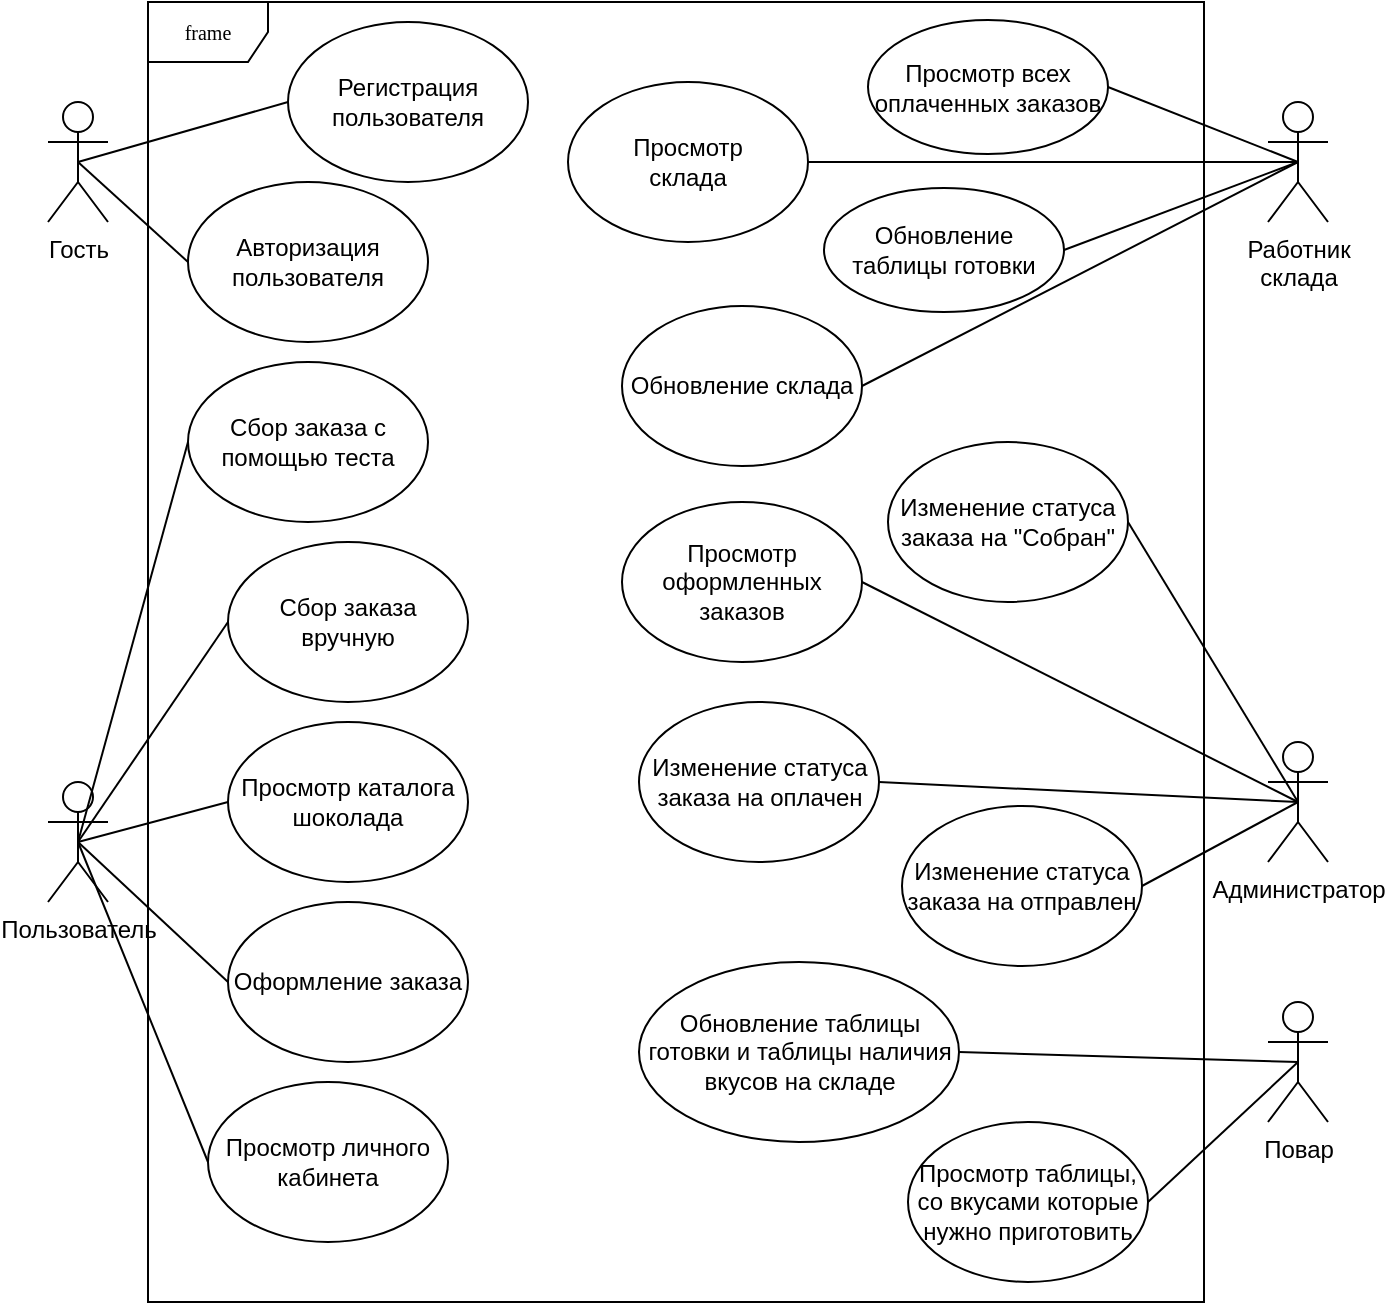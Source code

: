 <mxfile version="15.6.0" type="github">
  <diagram name="Page-1" id="c4acf3e9-155e-7222-9cf6-157b1a14988f">
    <mxGraphModel dx="782" dy="507" grid="0" gridSize="10" guides="1" tooltips="1" connect="1" arrows="1" fold="1" page="0" pageScale="1" pageWidth="850" pageHeight="1100" background="none" math="0" shadow="0">
      <root>
        <mxCell id="0" />
        <mxCell id="1" parent="0" />
        <mxCell id="17acba5748e5396b-1" value="frame" style="shape=umlFrame;whiteSpace=wrap;html=1;rounded=0;shadow=0;comic=0;labelBackgroundColor=none;strokeWidth=1;fontFamily=Verdana;fontSize=10;align=center;" parent="1" vertex="1">
          <mxGeometry x="200" y="70" width="528" height="650" as="geometry" />
        </mxCell>
        <mxCell id="e7kOok5iGNm4wh7OHVck-1" value="Гость" style="shape=umlActor;verticalLabelPosition=bottom;verticalAlign=top;html=1;outlineConnect=0;" vertex="1" parent="1">
          <mxGeometry x="150" y="120" width="30" height="60" as="geometry" />
        </mxCell>
        <mxCell id="e7kOok5iGNm4wh7OHVck-2" value="Пользователь" style="shape=umlActor;verticalLabelPosition=bottom;verticalAlign=top;html=1;outlineConnect=0;" vertex="1" parent="1">
          <mxGeometry x="150" y="460" width="30" height="60" as="geometry" />
        </mxCell>
        <mxCell id="e7kOok5iGNm4wh7OHVck-3" value="Повар" style="shape=umlActor;verticalLabelPosition=bottom;verticalAlign=top;html=1;outlineConnect=0;" vertex="1" parent="1">
          <mxGeometry x="760" y="570" width="30" height="60" as="geometry" />
        </mxCell>
        <mxCell id="e7kOok5iGNm4wh7OHVck-4" value="Работник&lt;br&gt;склада" style="shape=umlActor;verticalLabelPosition=bottom;verticalAlign=top;html=1;outlineConnect=0;" vertex="1" parent="1">
          <mxGeometry x="760" y="120" width="30" height="60" as="geometry" />
        </mxCell>
        <mxCell id="e7kOok5iGNm4wh7OHVck-5" value="Администратор" style="shape=umlActor;verticalLabelPosition=bottom;verticalAlign=top;html=1;outlineConnect=0;" vertex="1" parent="1">
          <mxGeometry x="760" y="440" width="30" height="60" as="geometry" />
        </mxCell>
        <mxCell id="e7kOok5iGNm4wh7OHVck-6" value="Регистрация пользователя" style="ellipse;whiteSpace=wrap;html=1;" vertex="1" parent="1">
          <mxGeometry x="270" y="80" width="120" height="80" as="geometry" />
        </mxCell>
        <mxCell id="e7kOok5iGNm4wh7OHVck-7" value="Авторизация&lt;br&gt;пользователя" style="ellipse;whiteSpace=wrap;html=1;" vertex="1" parent="1">
          <mxGeometry x="220" y="160" width="120" height="80" as="geometry" />
        </mxCell>
        <mxCell id="e7kOok5iGNm4wh7OHVck-10" value="Сбор заказа с помощью теста" style="ellipse;whiteSpace=wrap;html=1;" vertex="1" parent="1">
          <mxGeometry x="220" y="250" width="120" height="80" as="geometry" />
        </mxCell>
        <mxCell id="e7kOok5iGNm4wh7OHVck-11" value="Просмотр каталога&lt;br&gt;шоколада" style="ellipse;whiteSpace=wrap;html=1;" vertex="1" parent="1">
          <mxGeometry x="240" y="430" width="120" height="80" as="geometry" />
        </mxCell>
        <mxCell id="e7kOok5iGNm4wh7OHVck-12" value="Сбор заказа вручную" style="ellipse;whiteSpace=wrap;html=1;" vertex="1" parent="1">
          <mxGeometry x="240" y="340" width="120" height="80" as="geometry" />
        </mxCell>
        <mxCell id="e7kOok5iGNm4wh7OHVck-13" value="Оформление заказа" style="ellipse;whiteSpace=wrap;html=1;" vertex="1" parent="1">
          <mxGeometry x="240" y="520" width="120" height="80" as="geometry" />
        </mxCell>
        <mxCell id="e7kOok5iGNm4wh7OHVck-14" value="Просмотр личного кабинета" style="ellipse;whiteSpace=wrap;html=1;" vertex="1" parent="1">
          <mxGeometry x="230" y="610" width="120" height="80" as="geometry" />
        </mxCell>
        <mxCell id="e7kOok5iGNm4wh7OHVck-15" value="Просмотр таблицы,&lt;br&gt;со вкусами которые нужно приготовить" style="ellipse;whiteSpace=wrap;html=1;" vertex="1" parent="1">
          <mxGeometry x="580" y="630" width="120" height="80" as="geometry" />
        </mxCell>
        <mxCell id="e7kOok5iGNm4wh7OHVck-16" value="Обновление таблицы готовки и таблицы наличия вкусов на складе" style="ellipse;whiteSpace=wrap;html=1;" vertex="1" parent="1">
          <mxGeometry x="445.5" y="550" width="160" height="90" as="geometry" />
        </mxCell>
        <mxCell id="e7kOok5iGNm4wh7OHVck-17" value="Просмотр всех оплаченных заказов" style="ellipse;whiteSpace=wrap;html=1;" vertex="1" parent="1">
          <mxGeometry x="560" y="79" width="120" height="67" as="geometry" />
        </mxCell>
        <mxCell id="e7kOok5iGNm4wh7OHVck-18" value="Просмотр &lt;br&gt;склада" style="ellipse;whiteSpace=wrap;html=1;" vertex="1" parent="1">
          <mxGeometry x="410" y="110" width="120" height="80" as="geometry" />
        </mxCell>
        <mxCell id="e7kOok5iGNm4wh7OHVck-19" value="Обновление таблицы готовки" style="ellipse;whiteSpace=wrap;html=1;" vertex="1" parent="1">
          <mxGeometry x="538" y="163" width="120" height="62" as="geometry" />
        </mxCell>
        <mxCell id="e7kOok5iGNm4wh7OHVck-20" value="Обновление склада" style="ellipse;whiteSpace=wrap;html=1;" vertex="1" parent="1">
          <mxGeometry x="437" y="222" width="120" height="80" as="geometry" />
        </mxCell>
        <mxCell id="e7kOok5iGNm4wh7OHVck-21" value="Изменение статуса заказа на &quot;Собран&quot;" style="ellipse;whiteSpace=wrap;html=1;" vertex="1" parent="1">
          <mxGeometry x="570" y="290" width="120" height="80" as="geometry" />
        </mxCell>
        <mxCell id="e7kOok5iGNm4wh7OHVck-22" value="Просмотр оформленных заказов" style="ellipse;whiteSpace=wrap;html=1;" vertex="1" parent="1">
          <mxGeometry x="437" y="320" width="120" height="80" as="geometry" />
        </mxCell>
        <mxCell id="e7kOok5iGNm4wh7OHVck-23" value="Изменение статуса заказа на оплачен" style="ellipse;whiteSpace=wrap;html=1;" vertex="1" parent="1">
          <mxGeometry x="445.5" y="420" width="120" height="80" as="geometry" />
        </mxCell>
        <mxCell id="e7kOok5iGNm4wh7OHVck-24" value="Изменение статуса заказа на отправлен" style="ellipse;whiteSpace=wrap;html=1;" vertex="1" parent="1">
          <mxGeometry x="577" y="472" width="120" height="80" as="geometry" />
        </mxCell>
        <mxCell id="e7kOok5iGNm4wh7OHVck-38" value="" style="endArrow=none;html=1;rounded=0;entryX=0;entryY=0.5;entryDx=0;entryDy=0;exitX=0.5;exitY=0.5;exitDx=0;exitDy=0;exitPerimeter=0;" edge="1" parent="1" source="e7kOok5iGNm4wh7OHVck-2" target="e7kOok5iGNm4wh7OHVck-11">
          <mxGeometry width="50" height="50" relative="1" as="geometry">
            <mxPoint x="180" y="510" as="sourcePoint" />
            <mxPoint x="230" y="460" as="targetPoint" />
          </mxGeometry>
        </mxCell>
        <mxCell id="e7kOok5iGNm4wh7OHVck-39" value="" style="endArrow=none;html=1;rounded=0;entryX=0;entryY=0.5;entryDx=0;entryDy=0;exitX=0.5;exitY=0.5;exitDx=0;exitDy=0;exitPerimeter=0;" edge="1" parent="1" source="e7kOok5iGNm4wh7OHVck-1" target="e7kOok5iGNm4wh7OHVck-6">
          <mxGeometry width="50" height="50" relative="1" as="geometry">
            <mxPoint x="187" y="160" as="sourcePoint" />
            <mxPoint x="237" y="110" as="targetPoint" />
          </mxGeometry>
        </mxCell>
        <mxCell id="e7kOok5iGNm4wh7OHVck-40" value="" style="endArrow=none;html=1;rounded=0;entryX=0;entryY=0.5;entryDx=0;entryDy=0;exitX=0.5;exitY=0.5;exitDx=0;exitDy=0;exitPerimeter=0;" edge="1" parent="1" source="e7kOok5iGNm4wh7OHVck-1" target="e7kOok5iGNm4wh7OHVck-7">
          <mxGeometry width="50" height="50" relative="1" as="geometry">
            <mxPoint x="183" y="202" as="sourcePoint" />
            <mxPoint x="233" y="152" as="targetPoint" />
          </mxGeometry>
        </mxCell>
        <mxCell id="e7kOok5iGNm4wh7OHVck-41" value="" style="endArrow=none;html=1;rounded=0;entryX=0;entryY=0.5;entryDx=0;entryDy=0;exitX=0.5;exitY=0.5;exitDx=0;exitDy=0;exitPerimeter=0;" edge="1" parent="1" source="e7kOok5iGNm4wh7OHVck-2" target="e7kOok5iGNm4wh7OHVck-10">
          <mxGeometry width="50" height="50" relative="1" as="geometry">
            <mxPoint x="180" y="416" as="sourcePoint" />
            <mxPoint x="230" y="366" as="targetPoint" />
          </mxGeometry>
        </mxCell>
        <mxCell id="e7kOok5iGNm4wh7OHVck-42" value="" style="endArrow=none;html=1;rounded=0;entryX=0;entryY=0.5;entryDx=0;entryDy=0;exitX=0.5;exitY=0.5;exitDx=0;exitDy=0;exitPerimeter=0;" edge="1" parent="1" source="e7kOok5iGNm4wh7OHVck-2" target="e7kOok5iGNm4wh7OHVck-12">
          <mxGeometry width="50" height="50" relative="1" as="geometry">
            <mxPoint x="187" y="460" as="sourcePoint" />
            <mxPoint x="237" y="410" as="targetPoint" />
          </mxGeometry>
        </mxCell>
        <mxCell id="e7kOok5iGNm4wh7OHVck-43" value="" style="endArrow=none;html=1;rounded=0;entryX=0;entryY=0.5;entryDx=0;entryDy=0;exitX=0.5;exitY=0.5;exitDx=0;exitDy=0;exitPerimeter=0;" edge="1" parent="1" source="e7kOok5iGNm4wh7OHVck-2" target="e7kOok5iGNm4wh7OHVck-13">
          <mxGeometry width="50" height="50" relative="1" as="geometry">
            <mxPoint x="200" y="537" as="sourcePoint" />
            <mxPoint x="250" y="487" as="targetPoint" />
          </mxGeometry>
        </mxCell>
        <mxCell id="e7kOok5iGNm4wh7OHVck-44" value="" style="endArrow=none;html=1;rounded=0;entryX=0;entryY=0.5;entryDx=0;entryDy=0;exitX=0.5;exitY=0.5;exitDx=0;exitDy=0;exitPerimeter=0;" edge="1" parent="1" source="e7kOok5iGNm4wh7OHVck-2" target="e7kOok5iGNm4wh7OHVck-14">
          <mxGeometry width="50" height="50" relative="1" as="geometry">
            <mxPoint x="166" y="623" as="sourcePoint" />
            <mxPoint x="216" y="573" as="targetPoint" />
          </mxGeometry>
        </mxCell>
        <mxCell id="e7kOok5iGNm4wh7OHVck-45" value="" style="endArrow=none;html=1;rounded=0;exitX=1;exitY=0.5;exitDx=0;exitDy=0;entryX=0.5;entryY=0.5;entryDx=0;entryDy=0;entryPerimeter=0;" edge="1" parent="1" source="e7kOok5iGNm4wh7OHVck-17" target="e7kOok5iGNm4wh7OHVck-4">
          <mxGeometry width="50" height="50" relative="1" as="geometry">
            <mxPoint x="672" y="158" as="sourcePoint" />
            <mxPoint x="722" y="108" as="targetPoint" />
          </mxGeometry>
        </mxCell>
        <mxCell id="e7kOok5iGNm4wh7OHVck-46" value="" style="endArrow=none;html=1;rounded=0;exitX=1;exitY=0.5;exitDx=0;exitDy=0;entryX=0.5;entryY=0.5;entryDx=0;entryDy=0;entryPerimeter=0;" edge="1" parent="1" source="e7kOok5iGNm4wh7OHVck-18" target="e7kOok5iGNm4wh7OHVck-4">
          <mxGeometry width="50" height="50" relative="1" as="geometry">
            <mxPoint x="647" y="186" as="sourcePoint" />
            <mxPoint x="697" y="136" as="targetPoint" />
          </mxGeometry>
        </mxCell>
        <mxCell id="e7kOok5iGNm4wh7OHVck-47" value="" style="endArrow=none;html=1;rounded=0;entryX=0.5;entryY=0.5;entryDx=0;entryDy=0;entryPerimeter=0;exitX=1;exitY=0.5;exitDx=0;exitDy=0;" edge="1" parent="1" source="e7kOok5iGNm4wh7OHVck-19" target="e7kOok5iGNm4wh7OHVck-4">
          <mxGeometry width="50" height="50" relative="1" as="geometry">
            <mxPoint x="458" y="253" as="sourcePoint" />
            <mxPoint x="508" y="203" as="targetPoint" />
          </mxGeometry>
        </mxCell>
        <mxCell id="e7kOok5iGNm4wh7OHVck-48" value="" style="endArrow=none;html=1;rounded=0;entryX=0.5;entryY=0.5;entryDx=0;entryDy=0;entryPerimeter=0;exitX=1;exitY=0.5;exitDx=0;exitDy=0;" edge="1" parent="1" source="e7kOok5iGNm4wh7OHVck-20" target="e7kOok5iGNm4wh7OHVck-4">
          <mxGeometry width="50" height="50" relative="1" as="geometry">
            <mxPoint x="662" y="255" as="sourcePoint" />
            <mxPoint x="712" y="205" as="targetPoint" />
          </mxGeometry>
        </mxCell>
        <mxCell id="e7kOok5iGNm4wh7OHVck-49" value="" style="endArrow=none;html=1;rounded=0;exitX=1;exitY=0.5;exitDx=0;exitDy=0;entryX=0.5;entryY=0.5;entryDx=0;entryDy=0;entryPerimeter=0;" edge="1" parent="1" source="e7kOok5iGNm4wh7OHVck-21" target="e7kOok5iGNm4wh7OHVck-5">
          <mxGeometry width="50" height="50" relative="1" as="geometry">
            <mxPoint x="600" y="432" as="sourcePoint" />
            <mxPoint x="650" y="382" as="targetPoint" />
          </mxGeometry>
        </mxCell>
        <mxCell id="e7kOok5iGNm4wh7OHVck-50" value="" style="endArrow=none;html=1;rounded=0;entryX=0.5;entryY=0.5;entryDx=0;entryDy=0;entryPerimeter=0;exitX=1;exitY=0.5;exitDx=0;exitDy=0;" edge="1" parent="1" source="e7kOok5iGNm4wh7OHVck-22" target="e7kOok5iGNm4wh7OHVck-5">
          <mxGeometry width="50" height="50" relative="1" as="geometry">
            <mxPoint x="600" y="432" as="sourcePoint" />
            <mxPoint x="650" y="382" as="targetPoint" />
          </mxGeometry>
        </mxCell>
        <mxCell id="e7kOok5iGNm4wh7OHVck-51" value="" style="endArrow=none;html=1;rounded=0;entryX=0.5;entryY=0.5;entryDx=0;entryDy=0;entryPerimeter=0;exitX=1;exitY=0.5;exitDx=0;exitDy=0;" edge="1" parent="1" source="e7kOok5iGNm4wh7OHVck-23" target="e7kOok5iGNm4wh7OHVck-5">
          <mxGeometry width="50" height="50" relative="1" as="geometry">
            <mxPoint x="600" y="432" as="sourcePoint" />
            <mxPoint x="650" y="382" as="targetPoint" />
          </mxGeometry>
        </mxCell>
        <mxCell id="e7kOok5iGNm4wh7OHVck-52" value="" style="endArrow=none;html=1;rounded=0;entryX=0.5;entryY=0.5;entryDx=0;entryDy=0;entryPerimeter=0;exitX=1;exitY=0.5;exitDx=0;exitDy=0;" edge="1" parent="1" source="e7kOok5iGNm4wh7OHVck-24" target="e7kOok5iGNm4wh7OHVck-5">
          <mxGeometry width="50" height="50" relative="1" as="geometry">
            <mxPoint x="600" y="432" as="sourcePoint" />
            <mxPoint x="650" y="382" as="targetPoint" />
          </mxGeometry>
        </mxCell>
        <mxCell id="e7kOok5iGNm4wh7OHVck-53" value="" style="endArrow=none;html=1;rounded=0;entryX=0.5;entryY=0.5;entryDx=0;entryDy=0;entryPerimeter=0;exitX=1;exitY=0.5;exitDx=0;exitDy=0;" edge="1" parent="1" source="e7kOok5iGNm4wh7OHVck-16" target="e7kOok5iGNm4wh7OHVck-3">
          <mxGeometry width="50" height="50" relative="1" as="geometry">
            <mxPoint x="441" y="532" as="sourcePoint" />
            <mxPoint x="491" y="482" as="targetPoint" />
          </mxGeometry>
        </mxCell>
        <mxCell id="e7kOok5iGNm4wh7OHVck-54" value="" style="endArrow=none;html=1;rounded=0;entryX=0.5;entryY=0.5;entryDx=0;entryDy=0;entryPerimeter=0;exitX=1;exitY=0.5;exitDx=0;exitDy=0;" edge="1" parent="1" source="e7kOok5iGNm4wh7OHVck-15" target="e7kOok5iGNm4wh7OHVck-3">
          <mxGeometry width="50" height="50" relative="1" as="geometry">
            <mxPoint x="441" y="532" as="sourcePoint" />
            <mxPoint x="491" y="482" as="targetPoint" />
          </mxGeometry>
        </mxCell>
      </root>
    </mxGraphModel>
  </diagram>
</mxfile>
